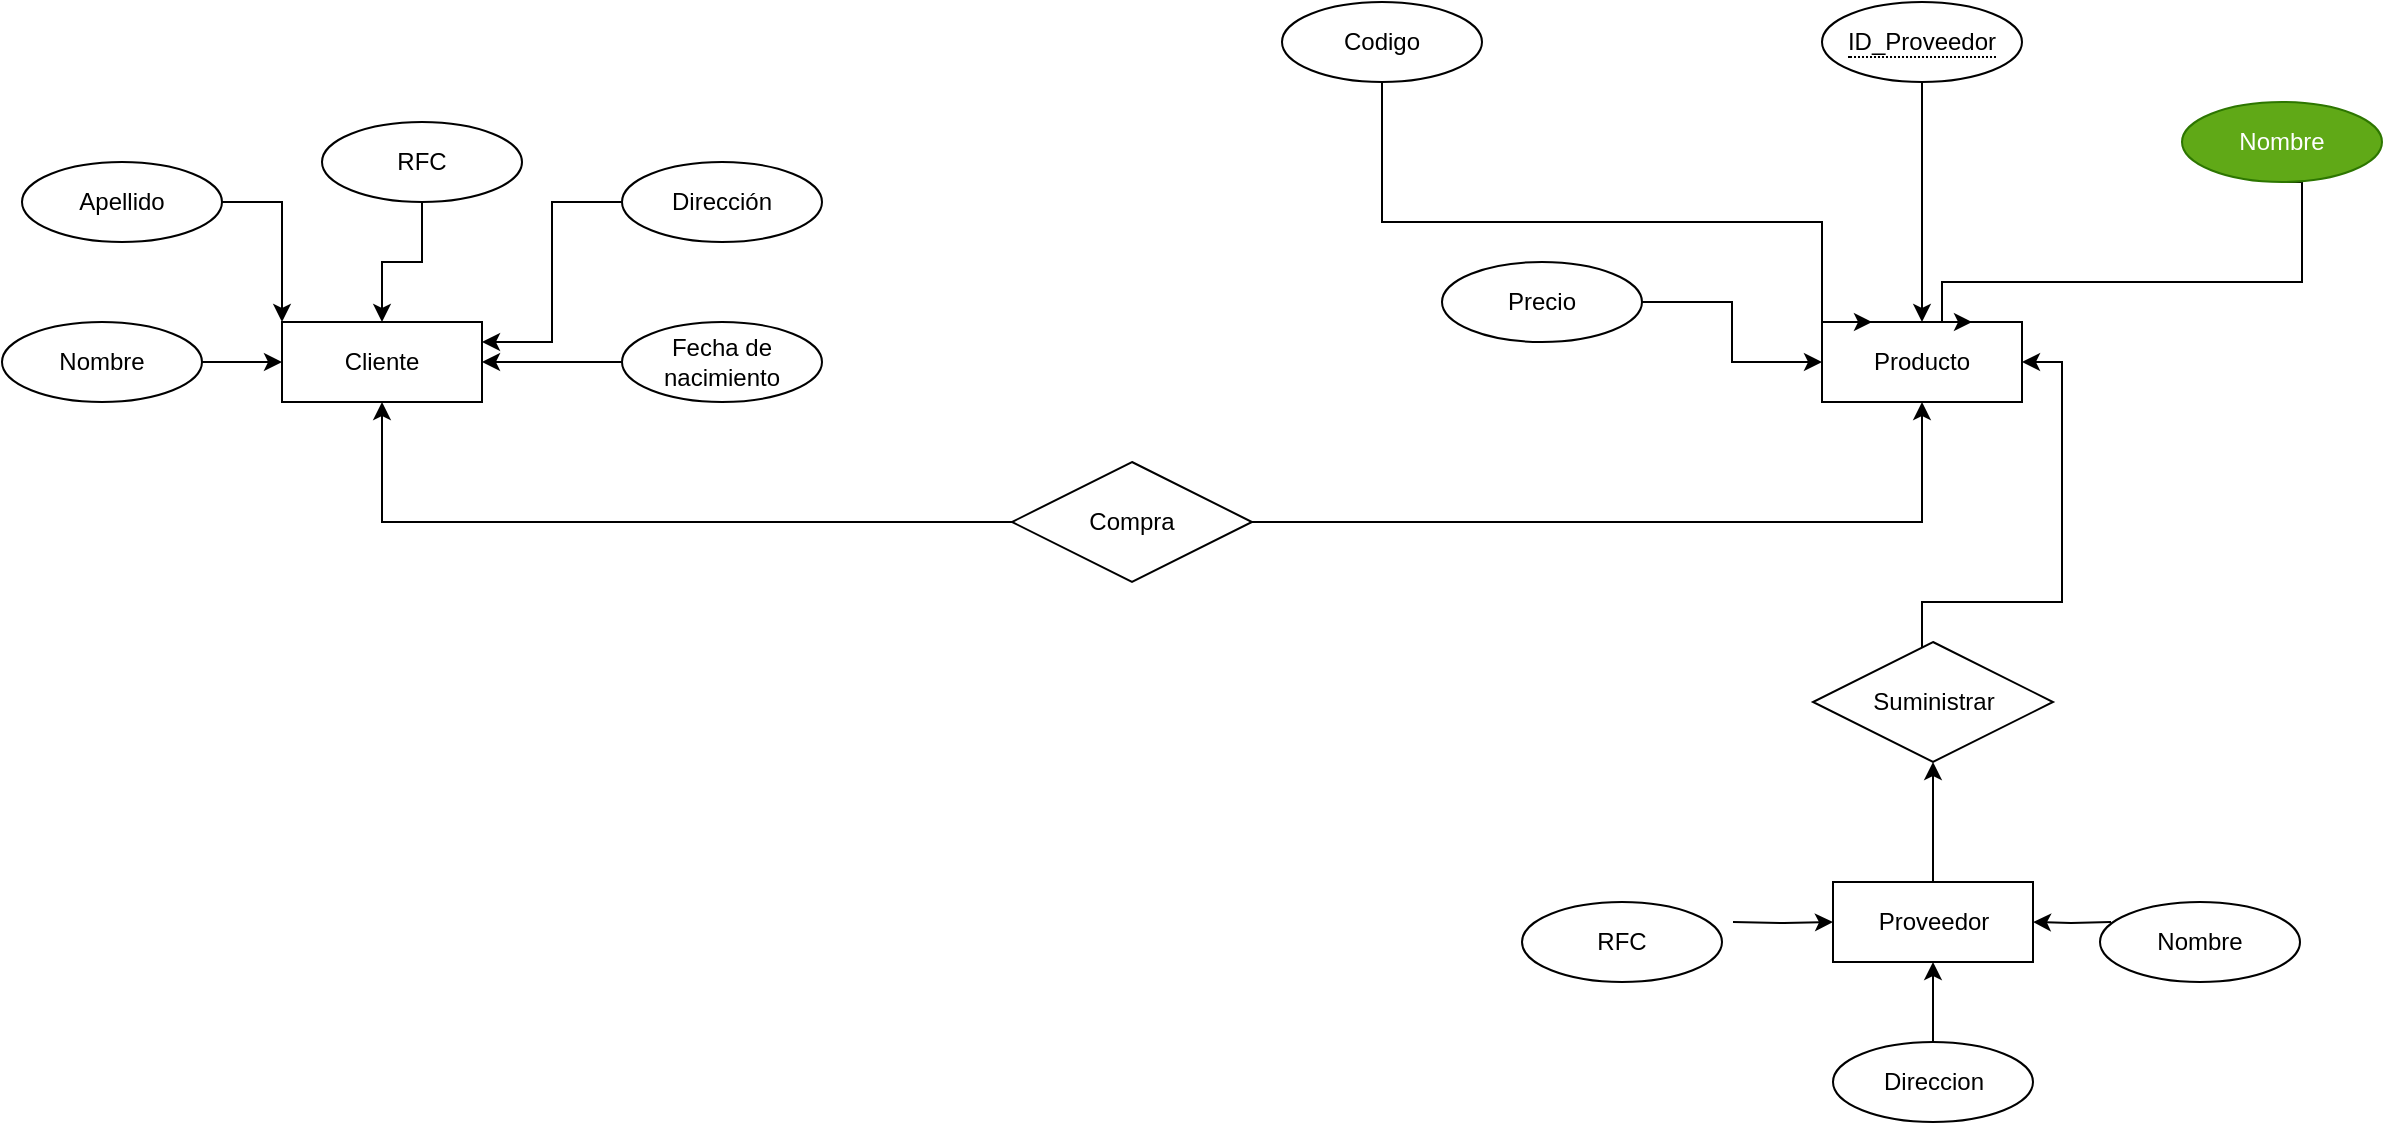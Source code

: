 <mxfile version="21.5.0" type="github">
  <diagram name="Página-1" id="Jb7rZQ_1Abz7vcBHVpmp">
    <mxGraphModel dx="1434" dy="796" grid="1" gridSize="10" guides="1" tooltips="1" connect="1" arrows="1" fold="1" page="1" pageScale="1" pageWidth="1169" pageHeight="827" math="0" shadow="0">
      <root>
        <mxCell id="0" />
        <mxCell id="1" parent="0" />
        <mxCell id="N8NcKm6QlVNDHyYzkHDN-1" value="Cliente" style="whiteSpace=wrap;html=1;align=center;" parent="1" vertex="1">
          <mxGeometry x="160" y="380" width="100" height="40" as="geometry" />
        </mxCell>
        <mxCell id="N8NcKm6QlVNDHyYzkHDN-5" value="" style="edgeStyle=orthogonalEdgeStyle;rounded=0;orthogonalLoop=1;jettySize=auto;html=1;" parent="1" source="N8NcKm6QlVNDHyYzkHDN-2" target="N8NcKm6QlVNDHyYzkHDN-1" edge="1">
          <mxGeometry relative="1" as="geometry" />
        </mxCell>
        <mxCell id="N8NcKm6QlVNDHyYzkHDN-2" value="RFC" style="ellipse;whiteSpace=wrap;html=1;align=center;" parent="1" vertex="1">
          <mxGeometry x="180" y="280" width="100" height="40" as="geometry" />
        </mxCell>
        <mxCell id="N8NcKm6QlVNDHyYzkHDN-4" value="" style="edgeStyle=orthogonalEdgeStyle;rounded=0;orthogonalLoop=1;jettySize=auto;html=1;" parent="1" source="N8NcKm6QlVNDHyYzkHDN-3" target="N8NcKm6QlVNDHyYzkHDN-1" edge="1">
          <mxGeometry relative="1" as="geometry" />
        </mxCell>
        <mxCell id="N8NcKm6QlVNDHyYzkHDN-3" value="Nombre" style="ellipse;whiteSpace=wrap;html=1;align=center;" parent="1" vertex="1">
          <mxGeometry x="20" y="380" width="100" height="40" as="geometry" />
        </mxCell>
        <mxCell id="N8NcKm6QlVNDHyYzkHDN-7" style="edgeStyle=orthogonalEdgeStyle;rounded=0;orthogonalLoop=1;jettySize=auto;html=1;entryX=0;entryY=0;entryDx=0;entryDy=0;" parent="1" source="N8NcKm6QlVNDHyYzkHDN-6" target="N8NcKm6QlVNDHyYzkHDN-1" edge="1">
          <mxGeometry relative="1" as="geometry" />
        </mxCell>
        <mxCell id="N8NcKm6QlVNDHyYzkHDN-6" value="Apellido" style="ellipse;whiteSpace=wrap;html=1;align=center;" parent="1" vertex="1">
          <mxGeometry x="30" y="300" width="100" height="40" as="geometry" />
        </mxCell>
        <mxCell id="N8NcKm6QlVNDHyYzkHDN-11" style="edgeStyle=orthogonalEdgeStyle;rounded=0;orthogonalLoop=1;jettySize=auto;html=1;entryX=1;entryY=0.25;entryDx=0;entryDy=0;" parent="1" source="N8NcKm6QlVNDHyYzkHDN-8" target="N8NcKm6QlVNDHyYzkHDN-1" edge="1">
          <mxGeometry relative="1" as="geometry" />
        </mxCell>
        <mxCell id="N8NcKm6QlVNDHyYzkHDN-8" value="Dirección" style="ellipse;whiteSpace=wrap;html=1;align=center;" parent="1" vertex="1">
          <mxGeometry x="330" y="300" width="100" height="40" as="geometry" />
        </mxCell>
        <mxCell id="N8NcKm6QlVNDHyYzkHDN-10" value="" style="edgeStyle=orthogonalEdgeStyle;rounded=0;orthogonalLoop=1;jettySize=auto;html=1;" parent="1" source="N8NcKm6QlVNDHyYzkHDN-9" target="N8NcKm6QlVNDHyYzkHDN-1" edge="1">
          <mxGeometry relative="1" as="geometry" />
        </mxCell>
        <mxCell id="N8NcKm6QlVNDHyYzkHDN-9" value="Fecha de nacimiento" style="ellipse;whiteSpace=wrap;html=1;align=center;" parent="1" vertex="1">
          <mxGeometry x="330" y="380" width="100" height="40" as="geometry" />
        </mxCell>
        <mxCell id="N8NcKm6QlVNDHyYzkHDN-14" style="edgeStyle=orthogonalEdgeStyle;rounded=0;orthogonalLoop=1;jettySize=auto;html=1;exitX=0;exitY=0.5;exitDx=0;exitDy=0;" parent="1" source="N8NcKm6QlVNDHyYzkHDN-13" target="N8NcKm6QlVNDHyYzkHDN-1" edge="1">
          <mxGeometry relative="1" as="geometry" />
        </mxCell>
        <mxCell id="N8NcKm6QlVNDHyYzkHDN-16" style="edgeStyle=orthogonalEdgeStyle;rounded=0;orthogonalLoop=1;jettySize=auto;html=1;exitX=1;exitY=0.5;exitDx=0;exitDy=0;" parent="1" source="N8NcKm6QlVNDHyYzkHDN-13" target="N8NcKm6QlVNDHyYzkHDN-15" edge="1">
          <mxGeometry relative="1" as="geometry" />
        </mxCell>
        <mxCell id="N8NcKm6QlVNDHyYzkHDN-13" value="Compra" style="shape=rhombus;perimeter=rhombusPerimeter;whiteSpace=wrap;html=1;align=center;" parent="1" vertex="1">
          <mxGeometry x="525" y="450" width="120" height="60" as="geometry" />
        </mxCell>
        <mxCell id="N8NcKm6QlVNDHyYzkHDN-15" value="Producto" style="whiteSpace=wrap;html=1;align=center;" parent="1" vertex="1">
          <mxGeometry x="930" y="380" width="100" height="40" as="geometry" />
        </mxCell>
        <mxCell id="N8NcKm6QlVNDHyYzkHDN-21" style="edgeStyle=orthogonalEdgeStyle;rounded=0;orthogonalLoop=1;jettySize=auto;html=1;entryX=1;entryY=0.5;entryDx=0;entryDy=0;" parent="1" source="N8NcKm6QlVNDHyYzkHDN-17" target="N8NcKm6QlVNDHyYzkHDN-15" edge="1">
          <mxGeometry relative="1" as="geometry">
            <Array as="points">
              <mxPoint x="980" y="520" />
              <mxPoint x="1050" y="520" />
              <mxPoint x="1050" y="400" />
            </Array>
          </mxGeometry>
        </mxCell>
        <mxCell id="N8NcKm6QlVNDHyYzkHDN-17" value="Suministrar" style="shape=rhombus;perimeter=rhombusPerimeter;whiteSpace=wrap;html=1;align=center;" parent="1" vertex="1">
          <mxGeometry x="925.5" y="540" width="120" height="60" as="geometry" />
        </mxCell>
        <mxCell id="N8NcKm6QlVNDHyYzkHDN-20" value="" style="edgeStyle=orthogonalEdgeStyle;rounded=0;orthogonalLoop=1;jettySize=auto;html=1;" parent="1" source="N8NcKm6QlVNDHyYzkHDN-19" target="N8NcKm6QlVNDHyYzkHDN-17" edge="1">
          <mxGeometry relative="1" as="geometry" />
        </mxCell>
        <mxCell id="N8NcKm6QlVNDHyYzkHDN-19" value="Proveedor" style="whiteSpace=wrap;html=1;align=center;" parent="1" vertex="1">
          <mxGeometry x="935.5" y="660" width="100" height="40" as="geometry" />
        </mxCell>
        <mxCell id="N8NcKm6QlVNDHyYzkHDN-27" value="" style="edgeStyle=orthogonalEdgeStyle;rounded=0;orthogonalLoop=1;jettySize=auto;html=1;" parent="1" target="N8NcKm6QlVNDHyYzkHDN-19" edge="1">
          <mxGeometry relative="1" as="geometry">
            <mxPoint x="885.5" y="680" as="sourcePoint" />
          </mxGeometry>
        </mxCell>
        <mxCell id="N8NcKm6QlVNDHyYzkHDN-22" value="RFC" style="ellipse;whiteSpace=wrap;html=1;align=center;" parent="1" vertex="1">
          <mxGeometry x="780" y="670" width="100" height="40" as="geometry" />
        </mxCell>
        <mxCell id="N8NcKm6QlVNDHyYzkHDN-26" value="" style="edgeStyle=orthogonalEdgeStyle;rounded=0;orthogonalLoop=1;jettySize=auto;html=1;" parent="1" source="N8NcKm6QlVNDHyYzkHDN-23" target="N8NcKm6QlVNDHyYzkHDN-19" edge="1">
          <mxGeometry relative="1" as="geometry" />
        </mxCell>
        <mxCell id="N8NcKm6QlVNDHyYzkHDN-23" value="Direccion" style="ellipse;whiteSpace=wrap;html=1;align=center;" parent="1" vertex="1">
          <mxGeometry x="935.5" y="740" width="100" height="40" as="geometry" />
        </mxCell>
        <mxCell id="N8NcKm6QlVNDHyYzkHDN-25" value="" style="edgeStyle=orthogonalEdgeStyle;rounded=0;orthogonalLoop=1;jettySize=auto;html=1;" parent="1" target="N8NcKm6QlVNDHyYzkHDN-19" edge="1">
          <mxGeometry relative="1" as="geometry">
            <mxPoint x="1074.5" y="680" as="sourcePoint" />
          </mxGeometry>
        </mxCell>
        <mxCell id="N8NcKm6QlVNDHyYzkHDN-24" value="Nombre" style="ellipse;whiteSpace=wrap;html=1;align=center;" parent="1" vertex="1">
          <mxGeometry x="1069" y="670" width="100" height="40" as="geometry" />
        </mxCell>
        <mxCell id="N8NcKm6QlVNDHyYzkHDN-42" value="" style="edgeStyle=orthogonalEdgeStyle;rounded=0;orthogonalLoop=1;jettySize=auto;html=1;exitX=0.5;exitY=1;exitDx=0;exitDy=0;" parent="1" source="N8NcKm6QlVNDHyYzkHDN-47" target="N8NcKm6QlVNDHyYzkHDN-15" edge="1">
          <mxGeometry relative="1" as="geometry">
            <mxPoint x="990" y="300" as="sourcePoint" />
          </mxGeometry>
        </mxCell>
        <mxCell id="N8NcKm6QlVNDHyYzkHDN-47" value="&lt;span style=&quot;border-bottom: 1px dotted&quot;&gt;ID_Proveedor&lt;/span&gt;" style="ellipse;whiteSpace=wrap;html=1;align=center;" parent="1" vertex="1">
          <mxGeometry x="930" y="220" width="100" height="40" as="geometry" />
        </mxCell>
        <mxCell id="N8NcKm6QlVNDHyYzkHDN-49" value="" style="edgeStyle=orthogonalEdgeStyle;rounded=0;orthogonalLoop=1;jettySize=auto;html=1;" parent="1" source="N8NcKm6QlVNDHyYzkHDN-48" target="N8NcKm6QlVNDHyYzkHDN-15" edge="1">
          <mxGeometry relative="1" as="geometry" />
        </mxCell>
        <mxCell id="N8NcKm6QlVNDHyYzkHDN-48" value="Precio" style="ellipse;whiteSpace=wrap;html=1;align=center;" parent="1" vertex="1">
          <mxGeometry x="740" y="350" width="100" height="40" as="geometry" />
        </mxCell>
        <mxCell id="N8NcKm6QlVNDHyYzkHDN-52" value="" style="edgeStyle=orthogonalEdgeStyle;rounded=0;orthogonalLoop=1;jettySize=auto;html=1;entryX=0.75;entryY=0;entryDx=0;entryDy=0;exitX=0.5;exitY=1;exitDx=0;exitDy=0;" parent="1" source="N8NcKm6QlVNDHyYzkHDN-50" target="N8NcKm6QlVNDHyYzkHDN-15" edge="1">
          <mxGeometry relative="1" as="geometry">
            <mxPoint x="1096.699" y="360" as="sourcePoint" />
            <mxPoint x="990" y="320" as="targetPoint" />
            <Array as="points">
              <mxPoint x="1170" y="310" />
              <mxPoint x="1170" y="360" />
              <mxPoint x="990" y="360" />
              <mxPoint x="990" y="380" />
            </Array>
          </mxGeometry>
        </mxCell>
        <mxCell id="N8NcKm6QlVNDHyYzkHDN-50" value="Nombre" style="ellipse;whiteSpace=wrap;html=1;align=center;fillColor=#60a917;fontColor=#ffffff;strokeColor=#2D7600;" parent="1" vertex="1">
          <mxGeometry x="1110" y="270" width="100" height="40" as="geometry" />
        </mxCell>
        <mxCell id="N8NcKm6QlVNDHyYzkHDN-54" style="edgeStyle=orthogonalEdgeStyle;rounded=0;orthogonalLoop=1;jettySize=auto;html=1;entryX=0.25;entryY=0;entryDx=0;entryDy=0;" parent="1" source="N8NcKm6QlVNDHyYzkHDN-53" target="N8NcKm6QlVNDHyYzkHDN-15" edge="1">
          <mxGeometry relative="1" as="geometry">
            <mxPoint x="940" y="360" as="targetPoint" />
            <Array as="points">
              <mxPoint x="710" y="330" />
              <mxPoint x="930" y="330" />
              <mxPoint x="930" y="380" />
            </Array>
          </mxGeometry>
        </mxCell>
        <mxCell id="N8NcKm6QlVNDHyYzkHDN-53" value="Codigo" style="ellipse;whiteSpace=wrap;html=1;align=center;" parent="1" vertex="1">
          <mxGeometry x="660" y="220" width="100" height="40" as="geometry" />
        </mxCell>
      </root>
    </mxGraphModel>
  </diagram>
</mxfile>
